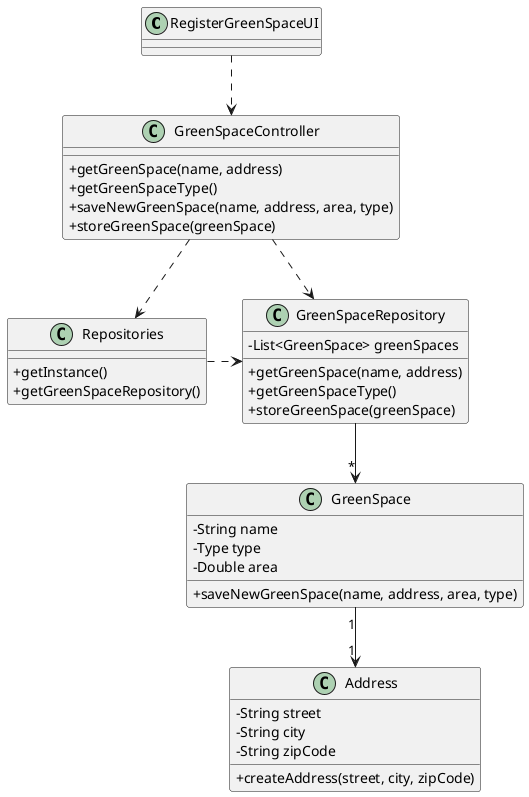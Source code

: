 @startuml
'skinparam monochrome true
skinparam packageStyle rectangle
skinparam shadowing false
skinparam linetype polyline


skinparam classAttributeIconSize 0

'left to right direction

class RegisterGreenSpaceUI {
}

class GreenSpaceController {
    + getGreenSpace(name, address)
    + getGreenSpaceType()
    + saveNewGreenSpace(name, address, area, type)
    +  storeGreenSpace(greenSpace)
}



class GreenSpaceRepository {
    - List<GreenSpace> greenSpaces
    + getGreenSpace(name, address)
    + getGreenSpaceType()
    + storeGreenSpace(greenSpace)
}
class GreenSpace {
    - String name
    - Type type
    - Double area

   + saveNewGreenSpace(name, address, area, type)
}
class Repositories {
    + getInstance()
    + getGreenSpaceRepository()
}
class Address {
    - String street
    - String city
    - String zipCode

    + createAddress(street, city, zipCode)
    }
RegisterGreenSpaceUI ..> GreenSpaceController
GreenSpaceController ..> GreenSpaceRepository
GreenSpaceController .> Repositories
Repositories .> GreenSpaceRepository
GreenSpaceRepository --> "*"GreenSpace
GreenSpace"1" --> "1"Address

@enduml